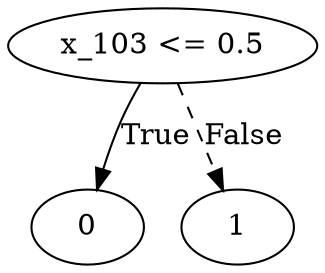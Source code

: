 digraph {
0 [label="x_103 <= 0.5"];
1 [label="0"];
0 -> 1 [label="True"];
2 [label="1"];
0 -> 2 [style="dashed", label="False"];

}